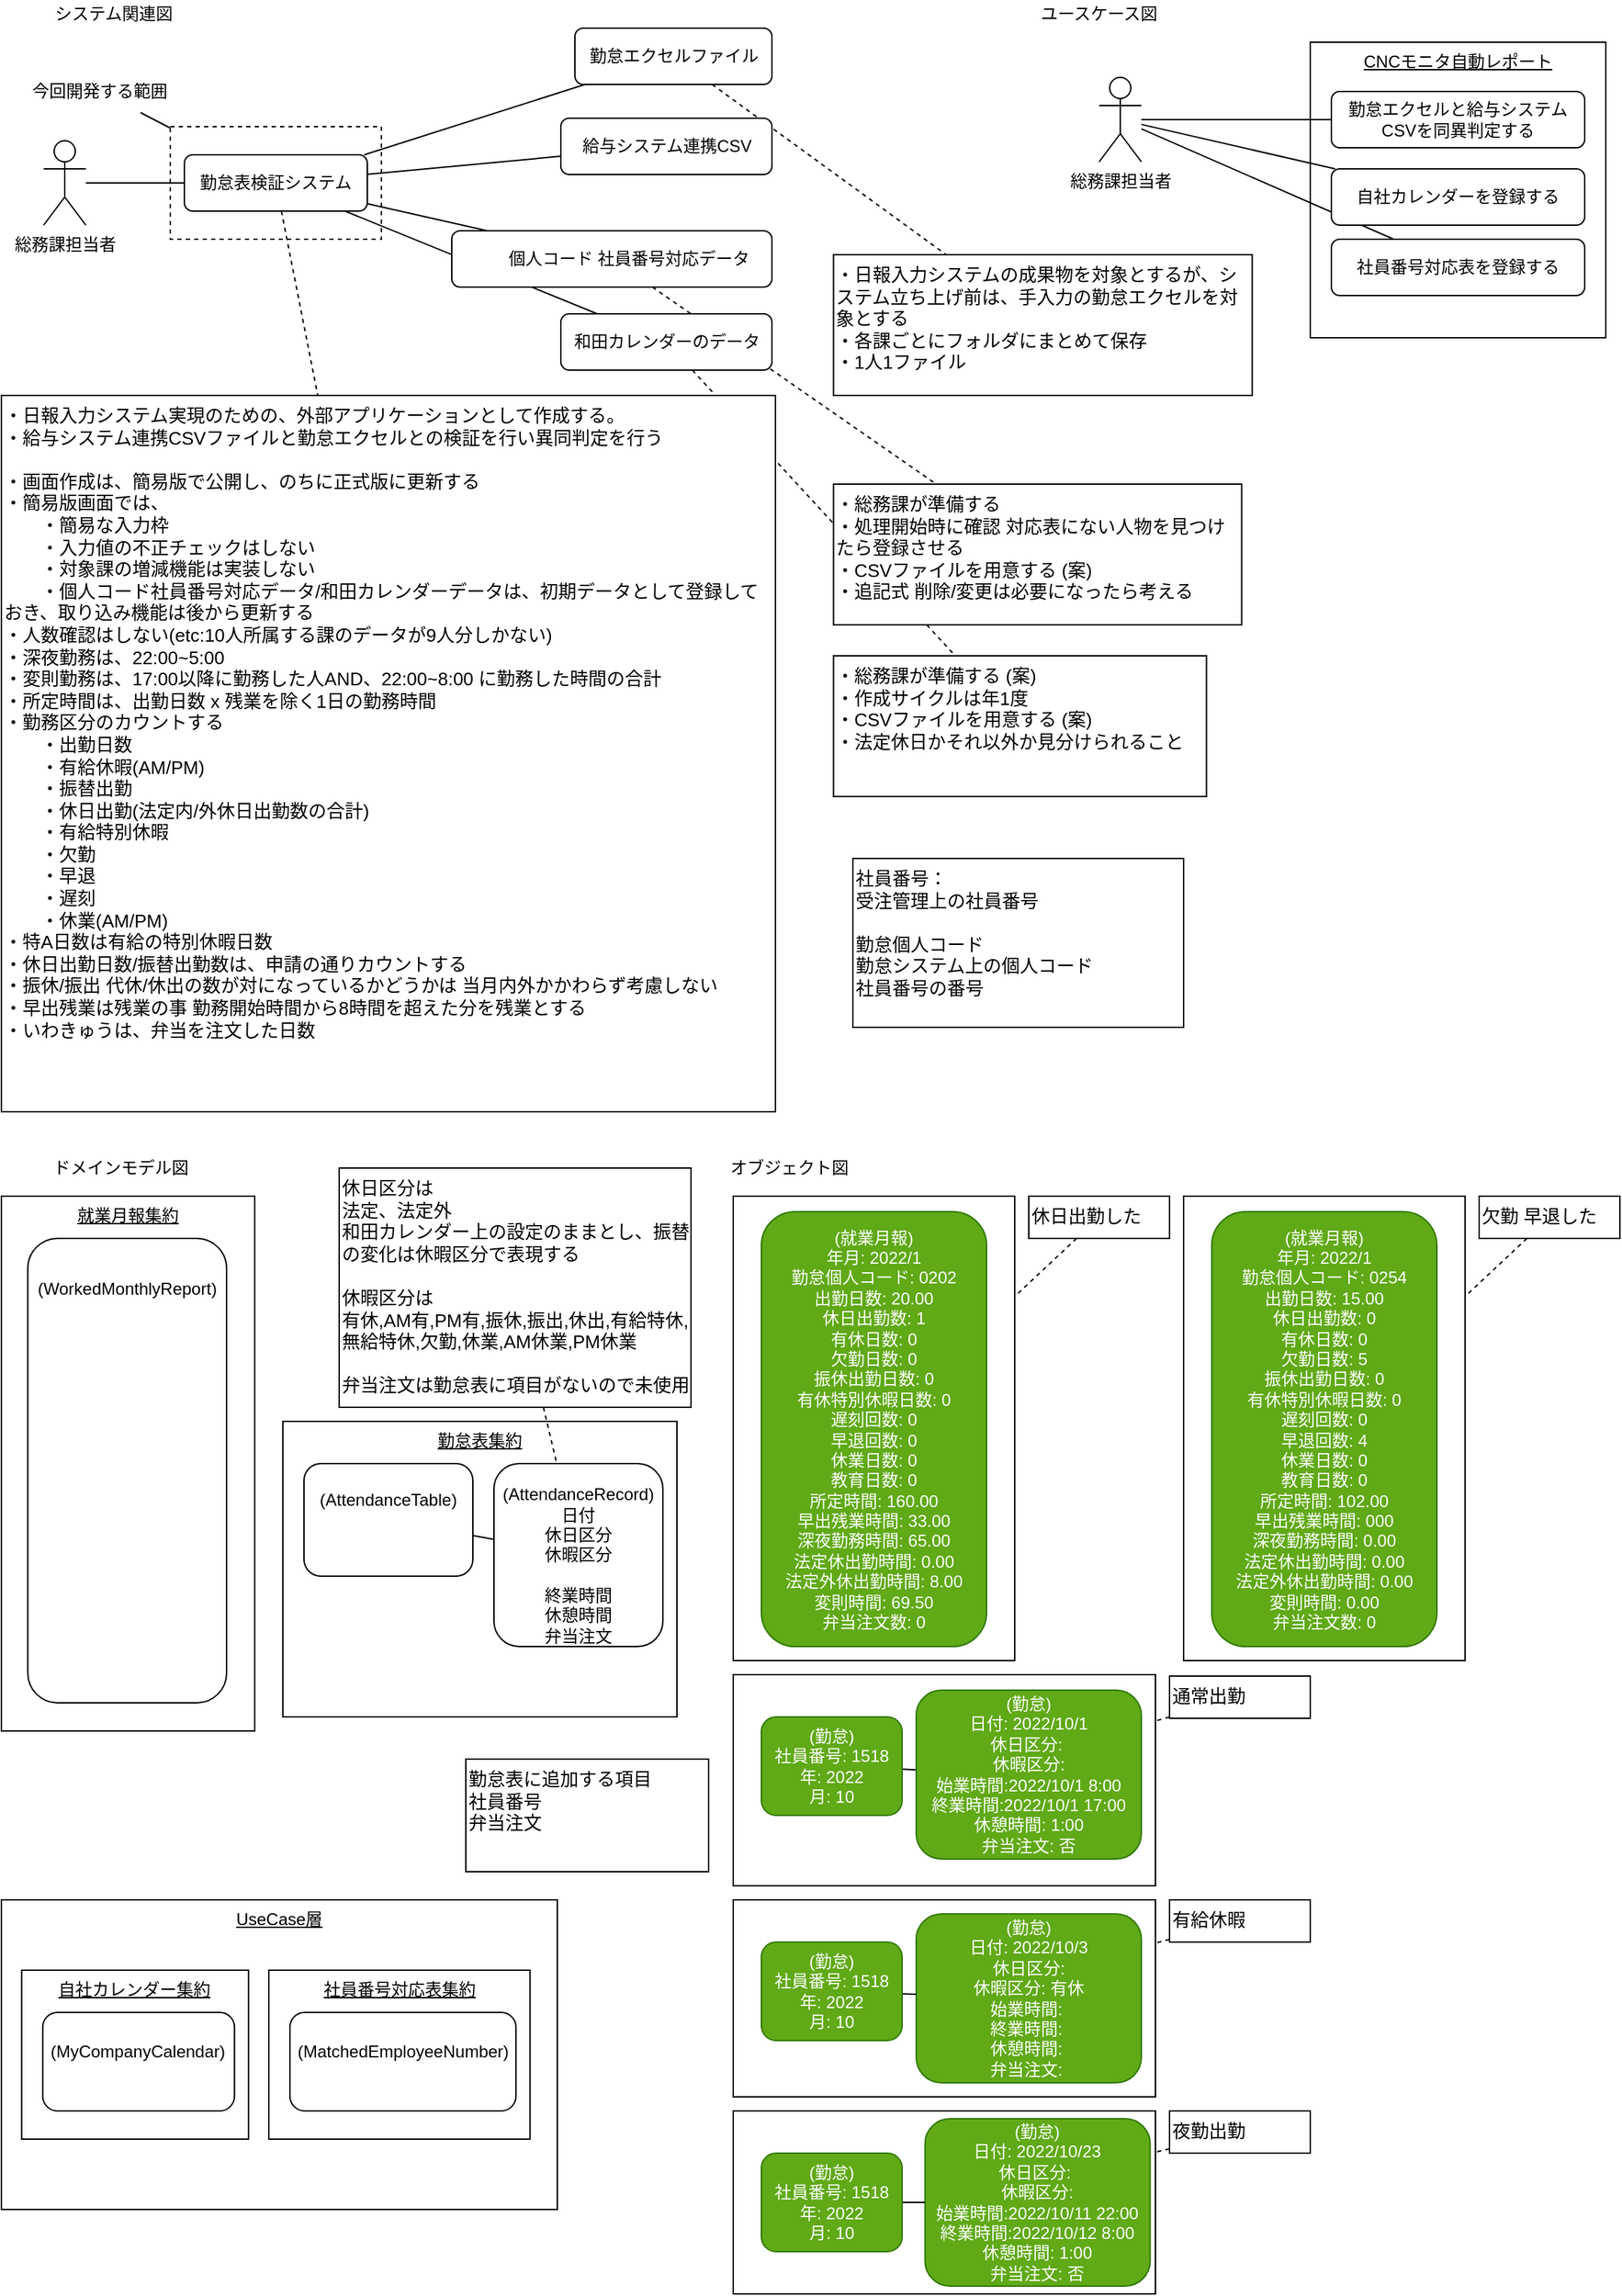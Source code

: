 <mxfile>
    <diagram id="RzdB1_ECVK01WcsdOi-J" name="sodo">
        <mxGraphModel dx="1120" dy="790" grid="1" gridSize="10" guides="1" tooltips="1" connect="1" arrows="1" fold="1" page="1" pageScale="1" pageWidth="1169" pageHeight="827" background="none" math="0" shadow="0">
            <root>
                <mxCell id="0"/>
                <mxCell id="1" parent="0"/>
                <mxCell id="550" value="&lt;u&gt;UseCase層&lt;/u&gt;" style="rounded=0;whiteSpace=wrap;html=1;verticalAlign=top;" parent="1" vertex="1">
                    <mxGeometry x="10" y="1370" width="395" height="220" as="geometry"/>
                </mxCell>
                <mxCell id="539" value="&lt;u&gt;勤怠表集約&lt;/u&gt;" style="rounded=0;whiteSpace=wrap;html=1;verticalAlign=top;" parent="1" vertex="1">
                    <mxGeometry x="210" y="1030" width="280" height="210" as="geometry"/>
                </mxCell>
                <mxCell id="534" value="" style="rounded=0;whiteSpace=wrap;html=1;fontSize=16;" parent="1" vertex="1">
                    <mxGeometry x="530" y="1370" width="300" height="140" as="geometry"/>
                </mxCell>
                <mxCell id="530" value="" style="rounded=0;whiteSpace=wrap;html=1;fontSize=16;" parent="1" vertex="1">
                    <mxGeometry x="530" y="1210" width="300" height="150" as="geometry"/>
                </mxCell>
                <mxCell id="IUCaD1viUXP5vsJWslPz-526" value="" style="rounded=0;whiteSpace=wrap;html=1;fontSize=16;" parent="1" vertex="1">
                    <mxGeometry x="530" y="870" width="200" height="330" as="geometry"/>
                </mxCell>
                <mxCell id="363" value="&lt;u&gt;就業月報集約&lt;/u&gt;" style="rounded=0;whiteSpace=wrap;html=1;verticalAlign=top;" parent="1" vertex="1">
                    <mxGeometry x="10" y="870" width="180" height="380" as="geometry"/>
                </mxCell>
                <mxCell id="240" value="&lt;u&gt;CNCモニタ自動レポート&lt;/u&gt;" style="rounded=0;whiteSpace=wrap;html=1;verticalAlign=top;" parent="1" vertex="1">
                    <mxGeometry x="940" y="50" width="210" height="210" as="geometry"/>
                </mxCell>
                <mxCell id="164" style="edgeStyle=none;html=1;fontColor=#FF0000;endArrow=none;endFill=0;dashed=1;startArrow=none;" parent="1" source="5" target="158" edge="1">
                    <mxGeometry relative="1" as="geometry"/>
                </mxCell>
                <mxCell id="459" style="edgeStyle=none;html=1;endArrow=none;endFill=0;" parent="1" source="5" target="451" edge="1">
                    <mxGeometry relative="1" as="geometry"/>
                </mxCell>
                <mxCell id="121" value="" style="rounded=0;whiteSpace=wrap;html=1;fillColor=none;dashed=1;" parent="1" vertex="1">
                    <mxGeometry x="130" y="110" width="150" height="80" as="geometry"/>
                </mxCell>
                <mxCell id="2" value="システム関連図" style="text;html=1;strokeColor=none;fillColor=none;align=center;verticalAlign=middle;whiteSpace=wrap;rounded=0;" parent="1" vertex="1">
                    <mxGeometry x="40" y="20" width="100" height="20" as="geometry"/>
                </mxCell>
                <mxCell id="248" style="edgeStyle=none;html=1;endArrow=none;endFill=0;" parent="1" source="5" target="249" edge="1">
                    <mxGeometry relative="1" as="geometry">
                        <mxPoint x="115" y="150" as="targetPoint"/>
                    </mxGeometry>
                </mxCell>
                <mxCell id="254" style="edgeStyle=none;html=1;fontColor=#009900;endArrow=none;endFill=0;" parent="1" source="5" target="253" edge="1">
                    <mxGeometry relative="1" as="geometry"/>
                </mxCell>
                <mxCell id="518" style="edgeStyle=none;html=1;endArrow=none;endFill=0;" parent="1" source="5" target="517" edge="1">
                    <mxGeometry relative="1" as="geometry"/>
                </mxCell>
                <mxCell id="524" style="edgeStyle=none;html=1;fontSize=13;fontColor=#FF0000;endArrow=none;endFill=0;" parent="1" source="5" target="523" edge="1">
                    <mxGeometry relative="1" as="geometry"/>
                </mxCell>
                <mxCell id="5" value="勤怠表検証システム" style="rounded=1;whiteSpace=wrap;html=1;" parent="1" vertex="1">
                    <mxGeometry x="140" y="130" width="130" height="40" as="geometry"/>
                </mxCell>
                <mxCell id="21" value="ユースケース図" style="text;html=1;strokeColor=none;fillColor=none;align=center;verticalAlign=middle;whiteSpace=wrap;rounded=0;" parent="1" vertex="1">
                    <mxGeometry x="740" y="20" width="100" height="20" as="geometry"/>
                </mxCell>
                <mxCell id="33" value="ドメインモデル図" style="text;html=1;strokeColor=none;fillColor=none;align=center;verticalAlign=middle;whiteSpace=wrap;rounded=0;" parent="1" vertex="1">
                    <mxGeometry x="40" y="840" width="110" height="20" as="geometry"/>
                </mxCell>
                <mxCell id="123" style="edgeStyle=none;html=1;endArrow=none;endFill=0;" parent="1" source="122" target="121" edge="1">
                    <mxGeometry relative="1" as="geometry"/>
                </mxCell>
                <mxCell id="122" value="今回開発する範囲" style="text;html=1;strokeColor=none;fillColor=none;align=center;verticalAlign=middle;whiteSpace=wrap;rounded=0;" parent="1" vertex="1">
                    <mxGeometry x="10" y="70" width="140" height="30" as="geometry"/>
                </mxCell>
                <mxCell id="260" style="edgeStyle=none;html=1;fontColor=#009900;endArrow=none;endFill=0;" parent="1" source="238" target="259" edge="1">
                    <mxGeometry relative="1" as="geometry"/>
                </mxCell>
                <mxCell id="546" style="edgeStyle=none;html=1;endArrow=none;endFill=0;" parent="1" source="238" target="544" edge="1">
                    <mxGeometry relative="1" as="geometry"/>
                </mxCell>
                <mxCell id="547" style="edgeStyle=none;html=1;endArrow=none;endFill=0;" parent="1" source="238" target="545" edge="1">
                    <mxGeometry relative="1" as="geometry"/>
                </mxCell>
                <mxCell id="238" value="総務課担当者&lt;br&gt;" style="shape=umlActor;verticalLabelPosition=bottom;verticalAlign=top;html=1;outlineConnect=0;" parent="1" vertex="1">
                    <mxGeometry x="790" y="75" width="30" height="60" as="geometry"/>
                </mxCell>
                <mxCell id="249" value="総務課担当者" style="shape=umlActor;verticalLabelPosition=bottom;verticalAlign=top;html=1;outlineConnect=0;" parent="1" vertex="1">
                    <mxGeometry x="40" y="120" width="30" height="60" as="geometry"/>
                </mxCell>
                <mxCell id="520" style="edgeStyle=none;html=1;fontSize=12;endArrow=none;endFill=0;dashed=1;" parent="1" source="253" target="519" edge="1">
                    <mxGeometry relative="1" as="geometry"/>
                </mxCell>
                <mxCell id="259" value="勤怠エクセルと給与システムCSVを同異判定する" style="rounded=1;whiteSpace=wrap;html=1;" parent="1" vertex="1">
                    <mxGeometry x="955" y="85" width="180" height="40" as="geometry"/>
                </mxCell>
                <mxCell id="372" value="オブジェクト図" style="text;html=1;strokeColor=none;fillColor=none;align=center;verticalAlign=middle;whiteSpace=wrap;rounded=0;" parent="1" vertex="1">
                    <mxGeometry x="520" y="840" width="100" height="20" as="geometry"/>
                </mxCell>
                <mxCell id="522" style="edgeStyle=none;html=1;dashed=1;fontSize=12;endArrow=none;endFill=0;" parent="1" source="451" target="521" edge="1">
                    <mxGeometry relative="1" as="geometry"/>
                </mxCell>
                <mxCell id="451" value="勤怠エクセルファイル" style="rounded=1;whiteSpace=wrap;html=1;" parent="1" vertex="1">
                    <mxGeometry x="417.5" y="40" width="140" height="40" as="geometry"/>
                </mxCell>
                <mxCell id="465" value="(就業月報)&lt;br&gt;年月: 2022/1&lt;br&gt;勤怠個人コード: 0202&lt;br&gt;出勤日数: 20.00&lt;br&gt;休日出勤数: 1&lt;br&gt;有休日数: 0&lt;br&gt;欠勤日数: 0&lt;br&gt;振休出勤日数: 0&lt;br&gt;有休特別休暇日数: 0&lt;br&gt;遅刻回数: 0&lt;br&gt;早退回数: 0&lt;br&gt;休業日数: 0&lt;br&gt;教育日数: 0&lt;br&gt;所定時間: 160.00&lt;br&gt;早出残業時間: 33.00&lt;br&gt;深夜勤務時間: 65.00&lt;br&gt;法定休出勤時間: 0.00&lt;br&gt;法定外休出勤時間: 8.00&lt;br&gt;変則時間: 69.50&lt;br&gt;弁当注文数: 0" style="rounded=1;whiteSpace=wrap;html=1;verticalAlign=middle;align=center;fillColor=#60a917;strokeColor=#2D7600;fontColor=#ffffff;" parent="1" vertex="1">
                    <mxGeometry x="550" y="881" width="160" height="309" as="geometry"/>
                </mxCell>
                <mxCell id="513" value="&lt;span style=&quot;color: rgb(255 , 255 , 255)&quot;&gt;&lt;u&gt;就業月報&lt;/u&gt;&lt;/span&gt;&lt;br&gt;(WorkedMonthlyReport&lt;span&gt;)&lt;/span&gt;&lt;br style=&quot;color: rgb(255 , 255 , 255)&quot;&gt;&lt;span style=&quot;color: rgb(255 , 255 , 255)&quot;&gt;年月&lt;/span&gt;&lt;br style=&quot;color: rgb(255 , 255 , 255)&quot;&gt;&lt;span style=&quot;color: rgb(255 , 255 , 255)&quot;&gt;勤怠個人コード&lt;/span&gt;&lt;br style=&quot;color: rgb(255 , 255 , 255)&quot;&gt;&lt;span style=&quot;color: rgb(255 , 255 , 255)&quot;&gt;出勤日数&lt;/span&gt;&lt;br style=&quot;color: rgb(255 , 255 , 255)&quot;&gt;&lt;span style=&quot;color: rgb(255 , 255 , 255)&quot;&gt;休日出勤数&lt;/span&gt;&lt;br style=&quot;color: rgb(255 , 255 , 255)&quot;&gt;&lt;span style=&quot;color: rgb(255 , 255 , 255)&quot;&gt;有休日数&lt;/span&gt;&lt;br style=&quot;color: rgb(255 , 255 , 255)&quot;&gt;&lt;span style=&quot;color: rgb(255 , 255 , 255)&quot;&gt;欠勤日数&lt;/span&gt;&lt;br style=&quot;color: rgb(255 , 255 , 255)&quot;&gt;&lt;span style=&quot;color: rgb(255 , 255 , 255)&quot;&gt;振休出勤日数&lt;/span&gt;&lt;br style=&quot;color: rgb(255 , 255 , 255)&quot;&gt;&lt;span style=&quot;color: rgb(255 , 255 , 255)&quot;&gt;有休特別休暇日数&lt;/span&gt;&lt;br style=&quot;color: rgb(255 , 255 , 255)&quot;&gt;&lt;span style=&quot;color: rgb(255 , 255 , 255)&quot;&gt;遅刻回数&lt;/span&gt;&lt;br style=&quot;color: rgb(255 , 255 , 255)&quot;&gt;&lt;span style=&quot;color: rgb(255 , 255 , 255)&quot;&gt;早退回数&lt;/span&gt;&lt;br style=&quot;color: rgb(255 , 255 , 255)&quot;&gt;&lt;span style=&quot;color: rgb(255 , 255 , 255)&quot;&gt;休業日数&lt;/span&gt;&lt;br style=&quot;color: rgb(255 , 255 , 255)&quot;&gt;&lt;span style=&quot;color: rgb(255 , 255 , 255)&quot;&gt;教育日数&lt;/span&gt;&lt;br style=&quot;color: rgb(255 , 255 , 255)&quot;&gt;&lt;span style=&quot;color: rgb(255 , 255 , 255)&quot;&gt;所定時間&lt;/span&gt;&lt;br style=&quot;color: rgb(255 , 255 , 255)&quot;&gt;&lt;span style=&quot;color: rgb(255 , 255 , 255)&quot;&gt;早出残業時間&lt;/span&gt;&lt;br style=&quot;color: rgb(255 , 255 , 255)&quot;&gt;&lt;span style=&quot;color: rgb(255 , 255 , 255)&quot;&gt;深夜勤務時間&lt;/span&gt;&lt;br style=&quot;color: rgb(255 , 255 , 255)&quot;&gt;&lt;span style=&quot;color: rgb(255 , 255 , 255)&quot;&gt;法定休出勤時間&lt;/span&gt;&lt;br style=&quot;color: rgb(255 , 255 , 255)&quot;&gt;&lt;span style=&quot;color: rgb(255 , 255 , 255)&quot;&gt;法定外休出勤時間&lt;/span&gt;&lt;br style=&quot;color: rgb(255 , 255 , 255)&quot;&gt;&lt;span style=&quot;color: rgb(255 , 255 , 255)&quot;&gt;変則時間&lt;/span&gt;&lt;br style=&quot;color: rgb(255 , 255 , 255)&quot;&gt;&lt;span style=&quot;color: rgb(255 , 255 , 255)&quot;&gt;弁当注文数&lt;/span&gt;" style="rounded=1;whiteSpace=wrap;html=1;verticalAlign=middle;align=center;" parent="1" vertex="1">
                    <mxGeometry x="28.76" y="900" width="141.24" height="330" as="geometry"/>
                </mxCell>
                <mxCell id="517" value="給与システム連携CSV" style="rounded=1;whiteSpace=wrap;html=1;" parent="1" vertex="1">
                    <mxGeometry x="407.5" y="104" width="150" height="40" as="geometry"/>
                </mxCell>
                <mxCell id="526" style="edgeStyle=none;html=1;fontSize=13;fontColor=#FF0000;endArrow=none;endFill=0;dashed=1;" parent="1" source="523" target="525" edge="1">
                    <mxGeometry relative="1" as="geometry"/>
                </mxCell>
                <mxCell id="523" value="&lt;span style=&quot;color: rgb(255 , 255 , 255)&quot;&gt;勤怠&lt;/span&gt;個人コード 社員番号対応データ" style="rounded=1;whiteSpace=wrap;html=1;" parent="1" vertex="1">
                    <mxGeometry x="330" y="184" width="227.5" height="40" as="geometry"/>
                </mxCell>
                <mxCell id="525" value="&lt;span style=&quot;font-size: 13px&quot;&gt;・総務課が準備する&lt;br&gt;&lt;/span&gt;・処理開始時に確認 対応表にない人物を見つけたら登録させる&lt;br&gt;&lt;span style=&quot;font-size: 13px&quot;&gt;・CSVファイルを用意する (案)&lt;br&gt;・追記式 削除/変更は必要になったら考える&lt;br style=&quot;font-size: 13px&quot;&gt;&lt;/span&gt;" style="rounded=0;whiteSpace=wrap;html=1;align=left;verticalAlign=top;fontSize=13;" parent="1" vertex="1">
                    <mxGeometry x="601.25" y="364" width="290" height="100" as="geometry"/>
                </mxCell>
                <mxCell id="519" value="&lt;span style=&quot;font-size: 13px&quot;&gt;・総務課が準備する&lt;/span&gt;&amp;nbsp;(案)&lt;span style=&quot;font-size: 13px&quot;&gt;&lt;br style=&quot;font-size: 13px&quot;&gt;・作成サイクルは年1度&lt;br style=&quot;font-size: 13px&quot;&gt;&lt;/span&gt;&lt;span style=&quot;font-size: 13px&quot;&gt;・CSVファイルを用意する (案)&lt;br&gt;・法定休日かそれ以外か見分けられること&lt;br style=&quot;font-size: 13px&quot;&gt;&lt;/span&gt;" style="rounded=0;whiteSpace=wrap;html=1;align=left;verticalAlign=top;fontSize=13;" parent="1" vertex="1">
                    <mxGeometry x="601.25" y="486" width="265" height="100" as="geometry"/>
                </mxCell>
                <mxCell id="253" value="和田カレンダーのデータ" style="rounded=1;whiteSpace=wrap;html=1;" parent="1" vertex="1">
                    <mxGeometry x="407.5" y="243" width="150" height="40" as="geometry"/>
                </mxCell>
                <mxCell id="158" value="&lt;span style=&quot;font-size: 13px&quot;&gt;・日報入力システム実現のための、外部アプリケーションとして作成する。&lt;br style=&quot;font-size: 13px&quot;&gt;&lt;/span&gt;&lt;span style=&quot;font-size: 13px&quot;&gt;・給与システム連携CSVファイルと勤怠エクセルとの検証を行い&lt;/span&gt;異同&lt;span style=&quot;font-size: 13px&quot;&gt;判定を行う&lt;br&gt;&lt;br&gt;・画面作成は、簡易版で公開し、のちに正式版に更新する&lt;br&gt;・簡易版画面では、&lt;br&gt;&lt;/span&gt;&lt;span&gt;&lt;/span&gt;　　・簡易な&lt;span style=&quot;font-size: 13px&quot;&gt;入力枠&lt;br&gt;&lt;span&gt;&lt;/span&gt;　　・入力値の不正チェックはしない&lt;br&gt;&lt;span&gt;&lt;/span&gt;　　・対象課の増減機能は実装しない&lt;br&gt;　　・個人コード社員番号対応データ/和田カレンダーデータは、初期データとして登録しておき、取り込み機能は後から更新する&lt;br&gt;・人数確認&lt;/span&gt;はしない&lt;span style=&quot;font-size: 13px&quot;&gt;(etc:10人所属する課のデータが9人分しかない)&lt;br&gt;・深夜勤務は、22:00~5:00&lt;br&gt;・変則勤務は、17:00以降に勤務した人AND、22:00~8:00 に勤務した時間の合計&lt;br&gt;・所定時間は、出勤日数 x 残業を除く1日の勤務時間&lt;br&gt;&lt;font&gt;・勤務区分のカウントする&lt;br&gt;　　・出勤日数&lt;br&gt;　　・有給休暇(AM/PM)&lt;br&gt;　　・振替出勤&lt;br&gt;　　・休日出勤(&lt;/font&gt;&lt;/span&gt;法定内/外休日出勤数の合計&lt;span style=&quot;font-size: 13px&quot;&gt;&lt;font&gt;)&lt;br&gt;　　・有給特別休暇&lt;br&gt;　　・欠勤&lt;br&gt;　　・早退&lt;br&gt;　　・遅刻&lt;br&gt;　　・休業&lt;/font&gt;&lt;/span&gt;(AM/PM)&lt;span style=&quot;font-size: 13px&quot;&gt;&lt;font&gt;&lt;br&gt;・特A日数は有給の特別休暇日数&lt;br&gt;・休日出勤日数/振替出勤数は、申請の通りカウントする&lt;br&gt;・振休/振出 代休/休出の数が対になっているかどうかは 当月内外かかわらず考慮しない&lt;br&gt;・早出残業は残業の事 勤務開始時間から8時間を超えた分を残業とする&lt;br&gt;・いわきゅうは、弁当を注文した日数&lt;/font&gt;&lt;br style=&quot;font-size: 13px&quot;&gt;&lt;/span&gt;" style="rounded=0;whiteSpace=wrap;html=1;align=left;verticalAlign=top;fontSize=13;fontColor=default;" parent="1" vertex="1">
                    <mxGeometry x="10" y="301" width="550" height="509" as="geometry"/>
                </mxCell>
                <mxCell id="521" value="&lt;span style=&quot;font-size: 13px;&quot;&gt;・日報入力システムの成果物を対象とするが、システム立ち上げ前は、手入力の勤怠エクセルを対象とする&lt;br style=&quot;font-size: 13px;&quot;&gt;&lt;/span&gt;・各課ごとにフォルダにまとめて保存&lt;br style=&quot;font-size: 13px;&quot;&gt;・1人1ファイル" style="rounded=0;whiteSpace=wrap;html=1;align=left;verticalAlign=top;fontSize=13;" parent="1" vertex="1">
                    <mxGeometry x="601.25" y="201" width="297.5" height="100" as="geometry"/>
                </mxCell>
                <mxCell id="IUCaD1viUXP5vsJWslPz-528" style="html=1;fontSize=16;dashed=1;endArrow=none;endFill=0;" parent="1" source="IUCaD1viUXP5vsJWslPz-527" target="IUCaD1viUXP5vsJWslPz-526" edge="1">
                    <mxGeometry relative="1" as="geometry"/>
                </mxCell>
                <mxCell id="IUCaD1viUXP5vsJWslPz-527" value="&lt;span style=&quot;font-size: 13px&quot;&gt;休日出勤した&lt;br style=&quot;font-size: 13px&quot;&gt;&lt;/span&gt;" style="rounded=0;whiteSpace=wrap;html=1;align=left;verticalAlign=top;fontSize=13;spacing=2;" parent="1" vertex="1">
                    <mxGeometry x="740" y="870" width="100" height="30" as="geometry"/>
                </mxCell>
                <mxCell id="IUCaD1viUXP5vsJWslPz-529" value="&lt;span style=&quot;font-size: 13px&quot;&gt;欠勤 早退した&lt;br style=&quot;font-size: 13px&quot;&gt;&lt;/span&gt;" style="rounded=0;whiteSpace=wrap;html=1;align=left;verticalAlign=top;fontSize=13;spacing=2;" parent="1" vertex="1">
                    <mxGeometry x="1060" y="870" width="100" height="30" as="geometry"/>
                </mxCell>
                <mxCell id="IUCaD1viUXP5vsJWslPz-530" value="" style="rounded=0;whiteSpace=wrap;html=1;fontSize=16;" parent="1" vertex="1">
                    <mxGeometry x="850" y="870" width="200" height="330" as="geometry"/>
                </mxCell>
                <mxCell id="IUCaD1viUXP5vsJWslPz-531" value="(就業月報)&lt;br&gt;年月: 2022/1&lt;br&gt;勤怠個人コード: 0254&lt;br&gt;出勤日数: 15.00&lt;br&gt;休日出勤数: 0&lt;br&gt;有休日数: 0&lt;br&gt;欠勤日数: 5&lt;br&gt;振休出勤日数: 0&lt;br&gt;有休特別休暇日数: 0&lt;br&gt;遅刻回数: 0&lt;br&gt;早退回数: 4&lt;br&gt;休業日数: 0&lt;br&gt;教育日数: 0&lt;br&gt;所定時間: 102.00&lt;br&gt;早出残業時間: 000&lt;br&gt;深夜勤務時間: 0.00&lt;br&gt;法定休出勤時間: 0.00&lt;br&gt;法定外休出勤時間: 0.00&lt;br&gt;変則時間: 0.00&lt;br&gt;弁当注文数: 0" style="rounded=1;whiteSpace=wrap;html=1;verticalAlign=middle;align=center;fillColor=#60a917;strokeColor=#2D7600;fontColor=#ffffff;" parent="1" vertex="1">
                    <mxGeometry x="870" y="881" width="160" height="309" as="geometry"/>
                </mxCell>
                <mxCell id="IUCaD1viUXP5vsJWslPz-532" style="html=1;fontSize=16;dashed=1;endArrow=none;endFill=0;" parent="1" source="IUCaD1viUXP5vsJWslPz-529" target="IUCaD1viUXP5vsJWslPz-530" edge="1">
                    <mxGeometry relative="1" as="geometry"/>
                </mxCell>
                <mxCell id="553" style="edgeStyle=none;html=1;endArrow=none;endFill=0;" parent="1" source="527" target="551" edge="1">
                    <mxGeometry relative="1" as="geometry"/>
                </mxCell>
                <mxCell id="527" value="&lt;span style=&quot;color: rgb(255 , 255 , 255)&quot;&gt;&lt;u&gt;勤怠&lt;/u&gt;&lt;/span&gt;&lt;br&gt;(AttendanceTable&lt;span&gt;)&lt;/span&gt;&lt;br style=&quot;color: rgb(255 , 255 , 255)&quot;&gt;&lt;span style=&quot;color: rgb(255 , 255 , 255)&quot;&gt;社員番号&lt;br&gt;年&lt;br&gt;月&lt;/span&gt;" style="rounded=1;whiteSpace=wrap;html=1;verticalAlign=middle;align=center;" parent="1" vertex="1">
                    <mxGeometry x="225" y="1060" width="120" height="80" as="geometry"/>
                </mxCell>
                <mxCell id="557" style="edgeStyle=none;html=1;endArrow=none;endFill=0;" parent="1" source="528" target="555" edge="1">
                    <mxGeometry relative="1" as="geometry"/>
                </mxCell>
                <mxCell id="528" value="(勤怠)&lt;br&gt;社員番号: 1518&lt;br&gt;年: 2022&lt;br&gt;月: 10" style="rounded=1;whiteSpace=wrap;html=1;verticalAlign=middle;align=center;fillColor=#60a917;strokeColor=#2D7600;fontColor=#ffffff;" parent="1" vertex="1">
                    <mxGeometry x="550" y="1240" width="100" height="70" as="geometry"/>
                </mxCell>
                <mxCell id="533" style="edgeStyle=none;html=1;dashed=1;endArrow=none;endFill=0;" parent="1" source="531" target="530" edge="1">
                    <mxGeometry relative="1" as="geometry"/>
                </mxCell>
                <mxCell id="531" value="&lt;span style=&quot;font-size: 13px&quot;&gt;通常出勤&lt;br style=&quot;font-size: 13px&quot;&gt;&lt;/span&gt;" style="rounded=0;whiteSpace=wrap;html=1;align=left;verticalAlign=top;fontSize=13;spacing=2;" parent="1" vertex="1">
                    <mxGeometry x="840" y="1211" width="100" height="30" as="geometry"/>
                </mxCell>
                <mxCell id="535" style="edgeStyle=none;html=1;dashed=1;endArrow=none;endFill=0;" parent="1" source="536" target="534" edge="1">
                    <mxGeometry relative="1" as="geometry"/>
                </mxCell>
                <mxCell id="536" value="&lt;span style=&quot;font-size: 13px&quot;&gt;有給休暇&lt;br style=&quot;font-size: 13px&quot;&gt;&lt;/span&gt;" style="rounded=0;whiteSpace=wrap;html=1;align=left;verticalAlign=top;fontSize=13;spacing=2;" parent="1" vertex="1">
                    <mxGeometry x="840" y="1370" width="100" height="30" as="geometry"/>
                </mxCell>
                <mxCell id="538" style="edgeStyle=none;html=1;dashed=1;endArrow=none;endFill=0;" parent="1" source="537" target="551" edge="1">
                    <mxGeometry relative="1" as="geometry"/>
                </mxCell>
                <mxCell id="537" value="休日区分は&lt;br&gt;法定、法定外&lt;br&gt;和田カレンダー上の設定のままとし、振替の変化は休暇区分で表現する&lt;br&gt;&lt;br&gt;休暇区分は&lt;br&gt;有休,AM有,PM有,振休,振出,休出,有給特休,無給特休,欠勤,休業,AM休業,PM休業&lt;br&gt;&lt;br&gt;弁当注文は勤怠表に項目がないので未使用" style="rounded=0;whiteSpace=wrap;html=1;align=left;verticalAlign=top;fontSize=13;spacing=2;" parent="1" vertex="1">
                    <mxGeometry x="250" y="850" width="250" height="170" as="geometry"/>
                </mxCell>
                <mxCell id="540" value="勤怠表に追加する項目&lt;br&gt;社員番号&lt;br&gt;弁当注文" style="rounded=0;whiteSpace=wrap;html=1;align=left;verticalAlign=top;fontSize=13;spacing=2;" parent="1" vertex="1">
                    <mxGeometry x="340" y="1270" width="172.5" height="80" as="geometry"/>
                </mxCell>
                <mxCell id="541" value="社員番号：&lt;br&gt;受注管理上の社員番号&lt;br&gt;&lt;br&gt;勤怠個人コード&lt;br&gt;勤怠システム上の個人コード&lt;br&gt;社員番号の番号" style="rounded=0;whiteSpace=wrap;html=1;align=left;verticalAlign=top;fontSize=13;spacing=2;" parent="1" vertex="1">
                    <mxGeometry x="615" y="630" width="235" height="120" as="geometry"/>
                </mxCell>
                <mxCell id="542" value="&lt;u&gt;自社カレンダー集約&lt;/u&gt;" style="rounded=0;whiteSpace=wrap;html=1;verticalAlign=top;" parent="1" vertex="1">
                    <mxGeometry x="24.38" y="1420" width="161.24" height="120" as="geometry"/>
                </mxCell>
                <mxCell id="543" value="&lt;font color=&quot;#ffffff&quot;&gt;&lt;u&gt;自社カレンダー&lt;/u&gt;&lt;/font&gt;&lt;br&gt;(MyCompanyCalendar&lt;span&gt;)&lt;/span&gt;&lt;br style=&quot;color: rgb(255 , 255 , 255)&quot;&gt;&lt;span style=&quot;color: rgb(255 , 255 , 255)&quot;&gt;日付&lt;br&gt;法定休日&lt;br&gt;&lt;/span&gt;" style="rounded=1;whiteSpace=wrap;html=1;verticalAlign=middle;align=center;" parent="1" vertex="1">
                    <mxGeometry x="39.38" y="1450" width="136.24" height="70" as="geometry"/>
                </mxCell>
                <mxCell id="544" value="自社カレンダーを登録する" style="rounded=1;whiteSpace=wrap;html=1;" parent="1" vertex="1">
                    <mxGeometry x="955" y="140" width="180" height="40" as="geometry"/>
                </mxCell>
                <mxCell id="545" value="社員番号対応表を登録する" style="rounded=1;whiteSpace=wrap;html=1;" parent="1" vertex="1">
                    <mxGeometry x="955" y="190" width="180" height="40" as="geometry"/>
                </mxCell>
                <mxCell id="548" value="&lt;u&gt;社員番号対応表集約&lt;/u&gt;" style="rounded=0;whiteSpace=wrap;html=1;verticalAlign=top;" parent="1" vertex="1">
                    <mxGeometry x="200" y="1420" width="185.62" height="120" as="geometry"/>
                </mxCell>
                <mxCell id="549" value="&lt;font color=&quot;#ffffff&quot;&gt;&lt;u&gt;社員番号対応表&lt;/u&gt;&lt;/font&gt;&lt;br&gt;(MatchedEmployeeNumber&lt;span&gt;)&lt;/span&gt;&lt;br style=&quot;color: rgb(255 , 255 , 255)&quot;&gt;&lt;span style=&quot;color: rgb(255 , 255 , 255)&quot;&gt;社員番号&lt;br&gt;勤怠個人コード&lt;br&gt;&lt;/span&gt;" style="rounded=1;whiteSpace=wrap;html=1;verticalAlign=middle;align=center;" parent="1" vertex="1">
                    <mxGeometry x="215" y="1450" width="160.62" height="70" as="geometry"/>
                </mxCell>
                <mxCell id="551" value="&lt;span style=&quot;color: rgb(255 , 255 , 255)&quot;&gt;&lt;u&gt;勤怠&lt;/u&gt;&lt;/span&gt;&lt;br&gt;(AttendanceRecord&lt;span&gt;)&lt;/span&gt;&lt;br style=&quot;color: rgb(255 , 255 , 255)&quot;&gt;日付&lt;br&gt;休日区分&lt;br&gt;休暇区分&lt;br style=&quot;color: rgb(255 , 255 , 255)&quot;&gt;&lt;font color=&quot;#ffffff&quot;&gt;始業時間&lt;br&gt;&lt;/font&gt;終業時間&lt;br&gt;休憩時間&lt;br&gt;弁当注文" style="rounded=1;whiteSpace=wrap;html=1;verticalAlign=middle;align=center;" parent="1" vertex="1">
                    <mxGeometry x="360" y="1060" width="120" height="130" as="geometry"/>
                </mxCell>
                <mxCell id="554" value="(勤怠)&lt;br&gt;日付: 2022/10/3&lt;br&gt;休日区分:&lt;br&gt;休暇区分: 有休&lt;br&gt;始業時間:&amp;nbsp;&lt;br&gt;終業時間:&amp;nbsp;&lt;br&gt;休憩時間:&amp;nbsp;&lt;br&gt;弁当注文:&amp;nbsp;" style="rounded=1;whiteSpace=wrap;html=1;verticalAlign=middle;align=center;fillColor=#60a917;strokeColor=#2D7600;fontColor=#ffffff;" parent="1" vertex="1">
                    <mxGeometry x="660" y="1380" width="160" height="120" as="geometry"/>
                </mxCell>
                <mxCell id="555" value="(勤怠)&lt;br&gt;日付: 2022/10/1&lt;br&gt;休日区分:&amp;nbsp;&lt;br&gt;休暇区分:&lt;br&gt;始業時間:2022/10/1&amp;nbsp;8:00&lt;br&gt;終業時間:2022/10/1&amp;nbsp;17:00&lt;br&gt;休憩時間: 1:00&lt;br&gt;弁当注文: 否" style="rounded=1;whiteSpace=wrap;html=1;verticalAlign=middle;align=center;fillColor=#60a917;strokeColor=#2D7600;fontColor=#ffffff;" parent="1" vertex="1">
                    <mxGeometry x="660" y="1221" width="160" height="120" as="geometry"/>
                </mxCell>
                <mxCell id="558" style="edgeStyle=none;html=1;endArrow=none;endFill=0;" parent="1" source="556" target="554" edge="1">
                    <mxGeometry relative="1" as="geometry"/>
                </mxCell>
                <mxCell id="556" value="(勤怠)&lt;br&gt;社員番号: 1518&lt;br&gt;年: 2022&lt;br&gt;月: 10" style="rounded=1;whiteSpace=wrap;html=1;verticalAlign=middle;align=center;fillColor=#60a917;strokeColor=#2D7600;fontColor=#ffffff;" parent="1" vertex="1">
                    <mxGeometry x="550" y="1400" width="100" height="70" as="geometry"/>
                </mxCell>
                <mxCell id="560" value="" style="rounded=0;whiteSpace=wrap;html=1;fontSize=16;" vertex="1" parent="1">
                    <mxGeometry x="530" y="1520" width="300" height="130" as="geometry"/>
                </mxCell>
                <mxCell id="561" value="(勤怠)&lt;br&gt;日付: 2022/10/23&lt;br&gt;休日区分:&amp;nbsp;&lt;br&gt;休暇区分:&lt;br&gt;始業時間:2022/10/11&amp;nbsp;22:00&lt;br&gt;終業時間:2022/10/12 8:00&lt;br&gt;休憩時間: 1:00&lt;br&gt;弁当注文: 否" style="rounded=1;whiteSpace=wrap;html=1;verticalAlign=middle;align=center;fillColor=#60a917;strokeColor=#2D7600;fontColor=#ffffff;" vertex="1" parent="1">
                    <mxGeometry x="666.25" y="1525.5" width="160" height="119" as="geometry"/>
                </mxCell>
                <mxCell id="565" style="edgeStyle=none;html=1;endArrow=none;endFill=0;" edge="1" parent="1" source="562" target="561">
                    <mxGeometry relative="1" as="geometry"/>
                </mxCell>
                <mxCell id="562" value="(勤怠)&lt;br&gt;社員番号: 1518&lt;br&gt;年: 2022&lt;br&gt;月: 10" style="rounded=1;whiteSpace=wrap;html=1;verticalAlign=middle;align=center;fillColor=#60a917;strokeColor=#2D7600;fontColor=#ffffff;" vertex="1" parent="1">
                    <mxGeometry x="550" y="1550" width="100" height="70" as="geometry"/>
                </mxCell>
                <mxCell id="564" style="edgeStyle=none;html=1;endArrow=none;endFill=0;dashed=1;" edge="1" parent="1" source="563" target="560">
                    <mxGeometry relative="1" as="geometry"/>
                </mxCell>
                <mxCell id="563" value="&lt;span style=&quot;font-size: 13px&quot;&gt;夜勤出勤&lt;br style=&quot;font-size: 13px&quot;&gt;&lt;/span&gt;" style="rounded=0;whiteSpace=wrap;html=1;align=left;verticalAlign=top;fontSize=13;spacing=2;" vertex="1" parent="1">
                    <mxGeometry x="840" y="1520" width="100" height="30" as="geometry"/>
                </mxCell>
            </root>
        </mxGraphModel>
    </diagram>
    <diagram id="GC2mZp-eliTmwVE0-EQn" name="タイミング図">
        <mxGraphModel dx="1374" dy="544" grid="1" gridSize="10" guides="1" tooltips="1" connect="1" arrows="1" fold="1" page="1" pageScale="1" pageWidth="1169" pageHeight="827" math="0" shadow="0">
            <root>
                <mxCell id="uFFxeDsAcsZEt6mVLsAy-0"/>
                <mxCell id="uFFxeDsAcsZEt6mVLsAy-1" parent="uFFxeDsAcsZEt6mVLsAy-0"/>
                <mxCell id="cWa9Pjb9JkdC5c4ndMY4-25" style="edgeStyle=orthogonalEdgeStyle;html=1;fontSize=16;fontColor=default;endArrow=classic;endFill=1;" parent="uFFxeDsAcsZEt6mVLsAy-1" source="cWa9Pjb9JkdC5c4ndMY4-1" target="cWa9Pjb9JkdC5c4ndMY4-4" edge="1">
                    <mxGeometry relative="1" as="geometry"/>
                </mxCell>
                <mxCell id="cWa9Pjb9JkdC5c4ndMY4-1" value="勤怠エクセル作成" style="shape=note2;boundedLbl=1;whiteSpace=wrap;html=1;size=25;verticalAlign=top;align=center;fontSize=16;fontColor=default;" parent="uFFxeDsAcsZEt6mVLsAy-1" vertex="1">
                    <mxGeometry x="270" y="40" width="90" height="110" as="geometry"/>
                </mxCell>
                <mxCell id="cWa9Pjb9JkdC5c4ndMY4-2" value="社員" style="text;html=1;strokeColor=none;fillColor=none;align=center;verticalAlign=middle;whiteSpace=wrap;rounded=0;fontSize=16;fontColor=default;" parent="uFFxeDsAcsZEt6mVLsAy-1" vertex="1">
                    <mxGeometry x="30" y="80" width="160" height="30" as="geometry"/>
                </mxCell>
                <mxCell id="cWa9Pjb9JkdC5c4ndMY4-3" value="今回のソフト" style="text;html=1;strokeColor=none;fillColor=none;align=center;verticalAlign=middle;whiteSpace=wrap;rounded=0;fontSize=16;fontColor=default;" parent="uFFxeDsAcsZEt6mVLsAy-1" vertex="1">
                    <mxGeometry x="40" y="280" width="160" height="30" as="geometry"/>
                </mxCell>
                <mxCell id="cWa9Pjb9JkdC5c4ndMY4-26" style="edgeStyle=orthogonalEdgeStyle;html=1;fontSize=16;fontColor=default;endArrow=classic;endFill=1;entryX=0.5;entryY=0;entryDx=0;entryDy=0;" parent="uFFxeDsAcsZEt6mVLsAy-1" source="cWa9Pjb9JkdC5c4ndMY4-4" target="cWa9Pjb9JkdC5c4ndMY4-29" edge="1">
                    <mxGeometry relative="1" as="geometry">
                        <mxPoint x="740" y="500" as="targetPoint"/>
                    </mxGeometry>
                </mxCell>
                <mxCell id="cWa9Pjb9JkdC5c4ndMY4-32" value="一致した場合" style="edgeLabel;html=1;align=center;verticalAlign=middle;resizable=0;points=[];fontSize=16;fontColor=default;" parent="cWa9Pjb9JkdC5c4ndMY4-26" vertex="1" connectable="0">
                    <mxGeometry x="-0.47" relative="1" as="geometry">
                        <mxPoint x="-1" as="offset"/>
                    </mxGeometry>
                </mxCell>
                <mxCell id="xza8FR8Zr-br7byPEPtf-0" style="edgeStyle=orthogonalEdgeStyle;html=1;entryX=0;entryY=0.5;entryDx=0;entryDy=0;entryPerimeter=0;" parent="uFFxeDsAcsZEt6mVLsAy-1" source="cWa9Pjb9JkdC5c4ndMY4-4" target="cWa9Pjb9JkdC5c4ndMY4-6" edge="1">
                    <mxGeometry relative="1" as="geometry">
                        <Array as="points">
                            <mxPoint x="310" y="290"/>
                            <mxPoint x="310" y="525"/>
                        </Array>
                    </mxGeometry>
                </mxCell>
                <mxCell id="xza8FR8Zr-br7byPEPtf-1" value="一致しなかった場合" style="edgeLabel;html=1;align=center;verticalAlign=middle;resizable=0;points=[];fontSize=16;" parent="xza8FR8Zr-br7byPEPtf-0" vertex="1" connectable="0">
                    <mxGeometry x="-0.789" relative="1" as="geometry">
                        <mxPoint x="-43" as="offset"/>
                    </mxGeometry>
                </mxCell>
                <mxCell id="xza8FR8Zr-br7byPEPtf-2" value="タイムレコーダーかCSVを直す" style="edgeLabel;html=1;align=center;verticalAlign=middle;resizable=0;points=[];fontSize=16;" parent="xza8FR8Zr-br7byPEPtf-0" vertex="1" connectable="0">
                    <mxGeometry x="0.115" relative="1" as="geometry">
                        <mxPoint x="160" y="-44" as="offset"/>
                    </mxGeometry>
                </mxCell>
                <mxCell id="cWa9Pjb9JkdC5c4ndMY4-4" value="比較" style="rounded=1;whiteSpace=wrap;html=1;fontSize=16;fontColor=default;" parent="uFFxeDsAcsZEt6mVLsAy-1" vertex="1">
                    <mxGeometry x="590" y="260" width="120" height="60" as="geometry"/>
                </mxCell>
                <mxCell id="cWa9Pjb9JkdC5c4ndMY4-5" value="タイムレコーダーのアプリケーション" style="text;html=1;strokeColor=none;fillColor=none;align=center;verticalAlign=middle;whiteSpace=wrap;rounded=0;fontSize=16;fontColor=default;" parent="uFFxeDsAcsZEt6mVLsAy-1" vertex="1">
                    <mxGeometry x="40" y="490" width="160" height="70" as="geometry"/>
                </mxCell>
                <mxCell id="cWa9Pjb9JkdC5c4ndMY4-30" style="edgeStyle=orthogonalEdgeStyle;html=1;entryX=0;entryY=0.5;entryDx=0;entryDy=0;fontSize=16;fontColor=default;endArrow=classic;endFill=1;exitX=0;exitY=0;exitDx=90;exitDy=67.5;exitPerimeter=0;" parent="uFFxeDsAcsZEt6mVLsAy-1" source="cWa9Pjb9JkdC5c4ndMY4-6" target="cWa9Pjb9JkdC5c4ndMY4-29" edge="1">
                    <mxGeometry relative="1" as="geometry"/>
                </mxCell>
                <mxCell id="cWa9Pjb9JkdC5c4ndMY4-6" value="CSV作成" style="shape=note2;boundedLbl=1;whiteSpace=wrap;html=1;size=25;verticalAlign=top;align=center;fontSize=16;fontColor=default;" parent="uFFxeDsAcsZEt6mVLsAy-1" vertex="1">
                    <mxGeometry x="430" y="470" width="90" height="110" as="geometry"/>
                </mxCell>
                <mxCell id="cWa9Pjb9JkdC5c4ndMY4-9" value="給与のシステム" style="text;html=1;strokeColor=none;fillColor=none;align=center;verticalAlign=middle;whiteSpace=wrap;rounded=0;fontSize=16;fontColor=default;" parent="uFFxeDsAcsZEt6mVLsAy-1" vertex="1">
                    <mxGeometry x="40" y="710" width="160" height="70" as="geometry"/>
                </mxCell>
                <mxCell id="cWa9Pjb9JkdC5c4ndMY4-10" value="取込" style="rounded=1;whiteSpace=wrap;html=1;fontSize=16;fontColor=default;" parent="uFFxeDsAcsZEt6mVLsAy-1" vertex="1">
                    <mxGeometry x="810" y="715" width="120" height="60" as="geometry"/>
                </mxCell>
                <mxCell id="cWa9Pjb9JkdC5c4ndMY4-12" value="" style="endArrow=none;html=1;fontSize=16;fontColor=default;" parent="uFFxeDsAcsZEt6mVLsAy-1" edge="1">
                    <mxGeometry width="50" height="50" relative="1" as="geometry">
                        <mxPoint x="20" y="210" as="sourcePoint"/>
                        <mxPoint x="1140" y="210" as="targetPoint"/>
                    </mxGeometry>
                </mxCell>
                <mxCell id="cWa9Pjb9JkdC5c4ndMY4-13" value="" style="endArrow=none;html=1;fontSize=16;fontColor=default;" parent="uFFxeDsAcsZEt6mVLsAy-1" edge="1">
                    <mxGeometry width="50" height="50" relative="1" as="geometry">
                        <mxPoint x="20" y="400" as="sourcePoint"/>
                        <mxPoint x="1140" y="400" as="targetPoint"/>
                    </mxGeometry>
                </mxCell>
                <mxCell id="cWa9Pjb9JkdC5c4ndMY4-14" value="" style="endArrow=none;html=1;fontSize=16;fontColor=default;" parent="uFFxeDsAcsZEt6mVLsAy-1" edge="1">
                    <mxGeometry width="50" height="50" relative="1" as="geometry">
                        <mxPoint x="20" y="650" as="sourcePoint"/>
                        <mxPoint x="1140" y="650" as="targetPoint"/>
                    </mxGeometry>
                </mxCell>
                <mxCell id="cWa9Pjb9JkdC5c4ndMY4-17" value="" style="endArrow=none;dashed=1;html=1;dashPattern=1 3;strokeWidth=2;fontSize=16;fontColor=default;" parent="uFFxeDsAcsZEt6mVLsAy-1" edge="1">
                    <mxGeometry width="50" height="50" relative="1" as="geometry">
                        <mxPoint x="220" y="810" as="sourcePoint"/>
                        <mxPoint x="220" y="10.0" as="targetPoint"/>
                    </mxGeometry>
                </mxCell>
                <mxCell id="cWa9Pjb9JkdC5c4ndMY4-18" value="" style="endArrow=none;dashed=1;html=1;dashPattern=1 3;strokeWidth=2;fontSize=16;fontColor=default;" parent="uFFxeDsAcsZEt6mVLsAy-1" edge="1">
                    <mxGeometry width="50" height="50" relative="1" as="geometry">
                        <mxPoint x="390" y="810" as="sourcePoint"/>
                        <mxPoint x="390" y="10.0" as="targetPoint"/>
                    </mxGeometry>
                </mxCell>
                <mxCell id="cWa9Pjb9JkdC5c4ndMY4-19" value="" style="endArrow=none;dashed=1;html=1;dashPattern=1 3;strokeWidth=2;fontSize=16;fontColor=default;" parent="uFFxeDsAcsZEt6mVLsAy-1" edge="1">
                    <mxGeometry width="50" height="50" relative="1" as="geometry">
                        <mxPoint x="560" y="810" as="sourcePoint"/>
                        <mxPoint x="560" y="10.0" as="targetPoint"/>
                    </mxGeometry>
                </mxCell>
                <mxCell id="cWa9Pjb9JkdC5c4ndMY4-7" style="edgeStyle=orthogonalEdgeStyle;html=1;fontSize=16;fontColor=default;endArrow=classic;endFill=1;" parent="uFFxeDsAcsZEt6mVLsAy-1" source="cWa9Pjb9JkdC5c4ndMY4-6" target="cWa9Pjb9JkdC5c4ndMY4-4" edge="1">
                    <mxGeometry relative="1" as="geometry"/>
                </mxCell>
                <mxCell id="cWa9Pjb9JkdC5c4ndMY4-28" value="" style="endArrow=none;dashed=1;html=1;dashPattern=1 3;strokeWidth=2;fontSize=16;fontColor=default;" parent="uFFxeDsAcsZEt6mVLsAy-1" edge="1">
                    <mxGeometry width="50" height="50" relative="1" as="geometry">
                        <mxPoint x="750" y="800" as="sourcePoint"/>
                        <mxPoint x="750" y="1.137e-13" as="targetPoint"/>
                    </mxGeometry>
                </mxCell>
                <mxCell id="cWa9Pjb9JkdC5c4ndMY4-31" style="edgeStyle=orthogonalEdgeStyle;html=1;fontSize=16;fontColor=default;endArrow=classic;endFill=1;" parent="uFFxeDsAcsZEt6mVLsAy-1" source="cWa9Pjb9JkdC5c4ndMY4-29" target="cWa9Pjb9JkdC5c4ndMY4-10" edge="1">
                    <mxGeometry relative="1" as="geometry"/>
                </mxCell>
                <mxCell id="cWa9Pjb9JkdC5c4ndMY4-29" value="" style="rhombus;whiteSpace=wrap;html=1;fontSize=16;fontColor=default;" parent="uFFxeDsAcsZEt6mVLsAy-1" vertex="1">
                    <mxGeometry x="830" y="520" width="80" height="80" as="geometry"/>
                </mxCell>
                <mxCell id="cWa9Pjb9JkdC5c4ndMY4-33" value="2022/11/16時点のフロー" style="text;html=1;strokeColor=none;fillColor=none;align=center;verticalAlign=middle;whiteSpace=wrap;rounded=0;fontSize=16;fontColor=default;" parent="uFFxeDsAcsZEt6mVLsAy-1" vertex="1">
                    <mxGeometry x="860" y="20" width="250" height="30" as="geometry"/>
                </mxCell>
            </root>
        </mxGraphModel>
    </diagram>
</mxfile>
